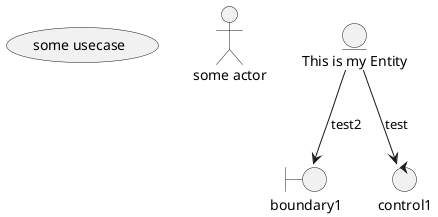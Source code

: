 @startuml
/' Refs: [asdf-11: PlanUMLとロバストネス図](http://asdf-11.blogspot.jp/2013/01/planuml.html) '/
usecase "some usecase" as UC
actor "some actor" as CO
boundary boundary1
control control1
entity "This is my Entity" as entity1

entity1 --> control1 : test
entity1 --> boundary1 : test2
@enduml
